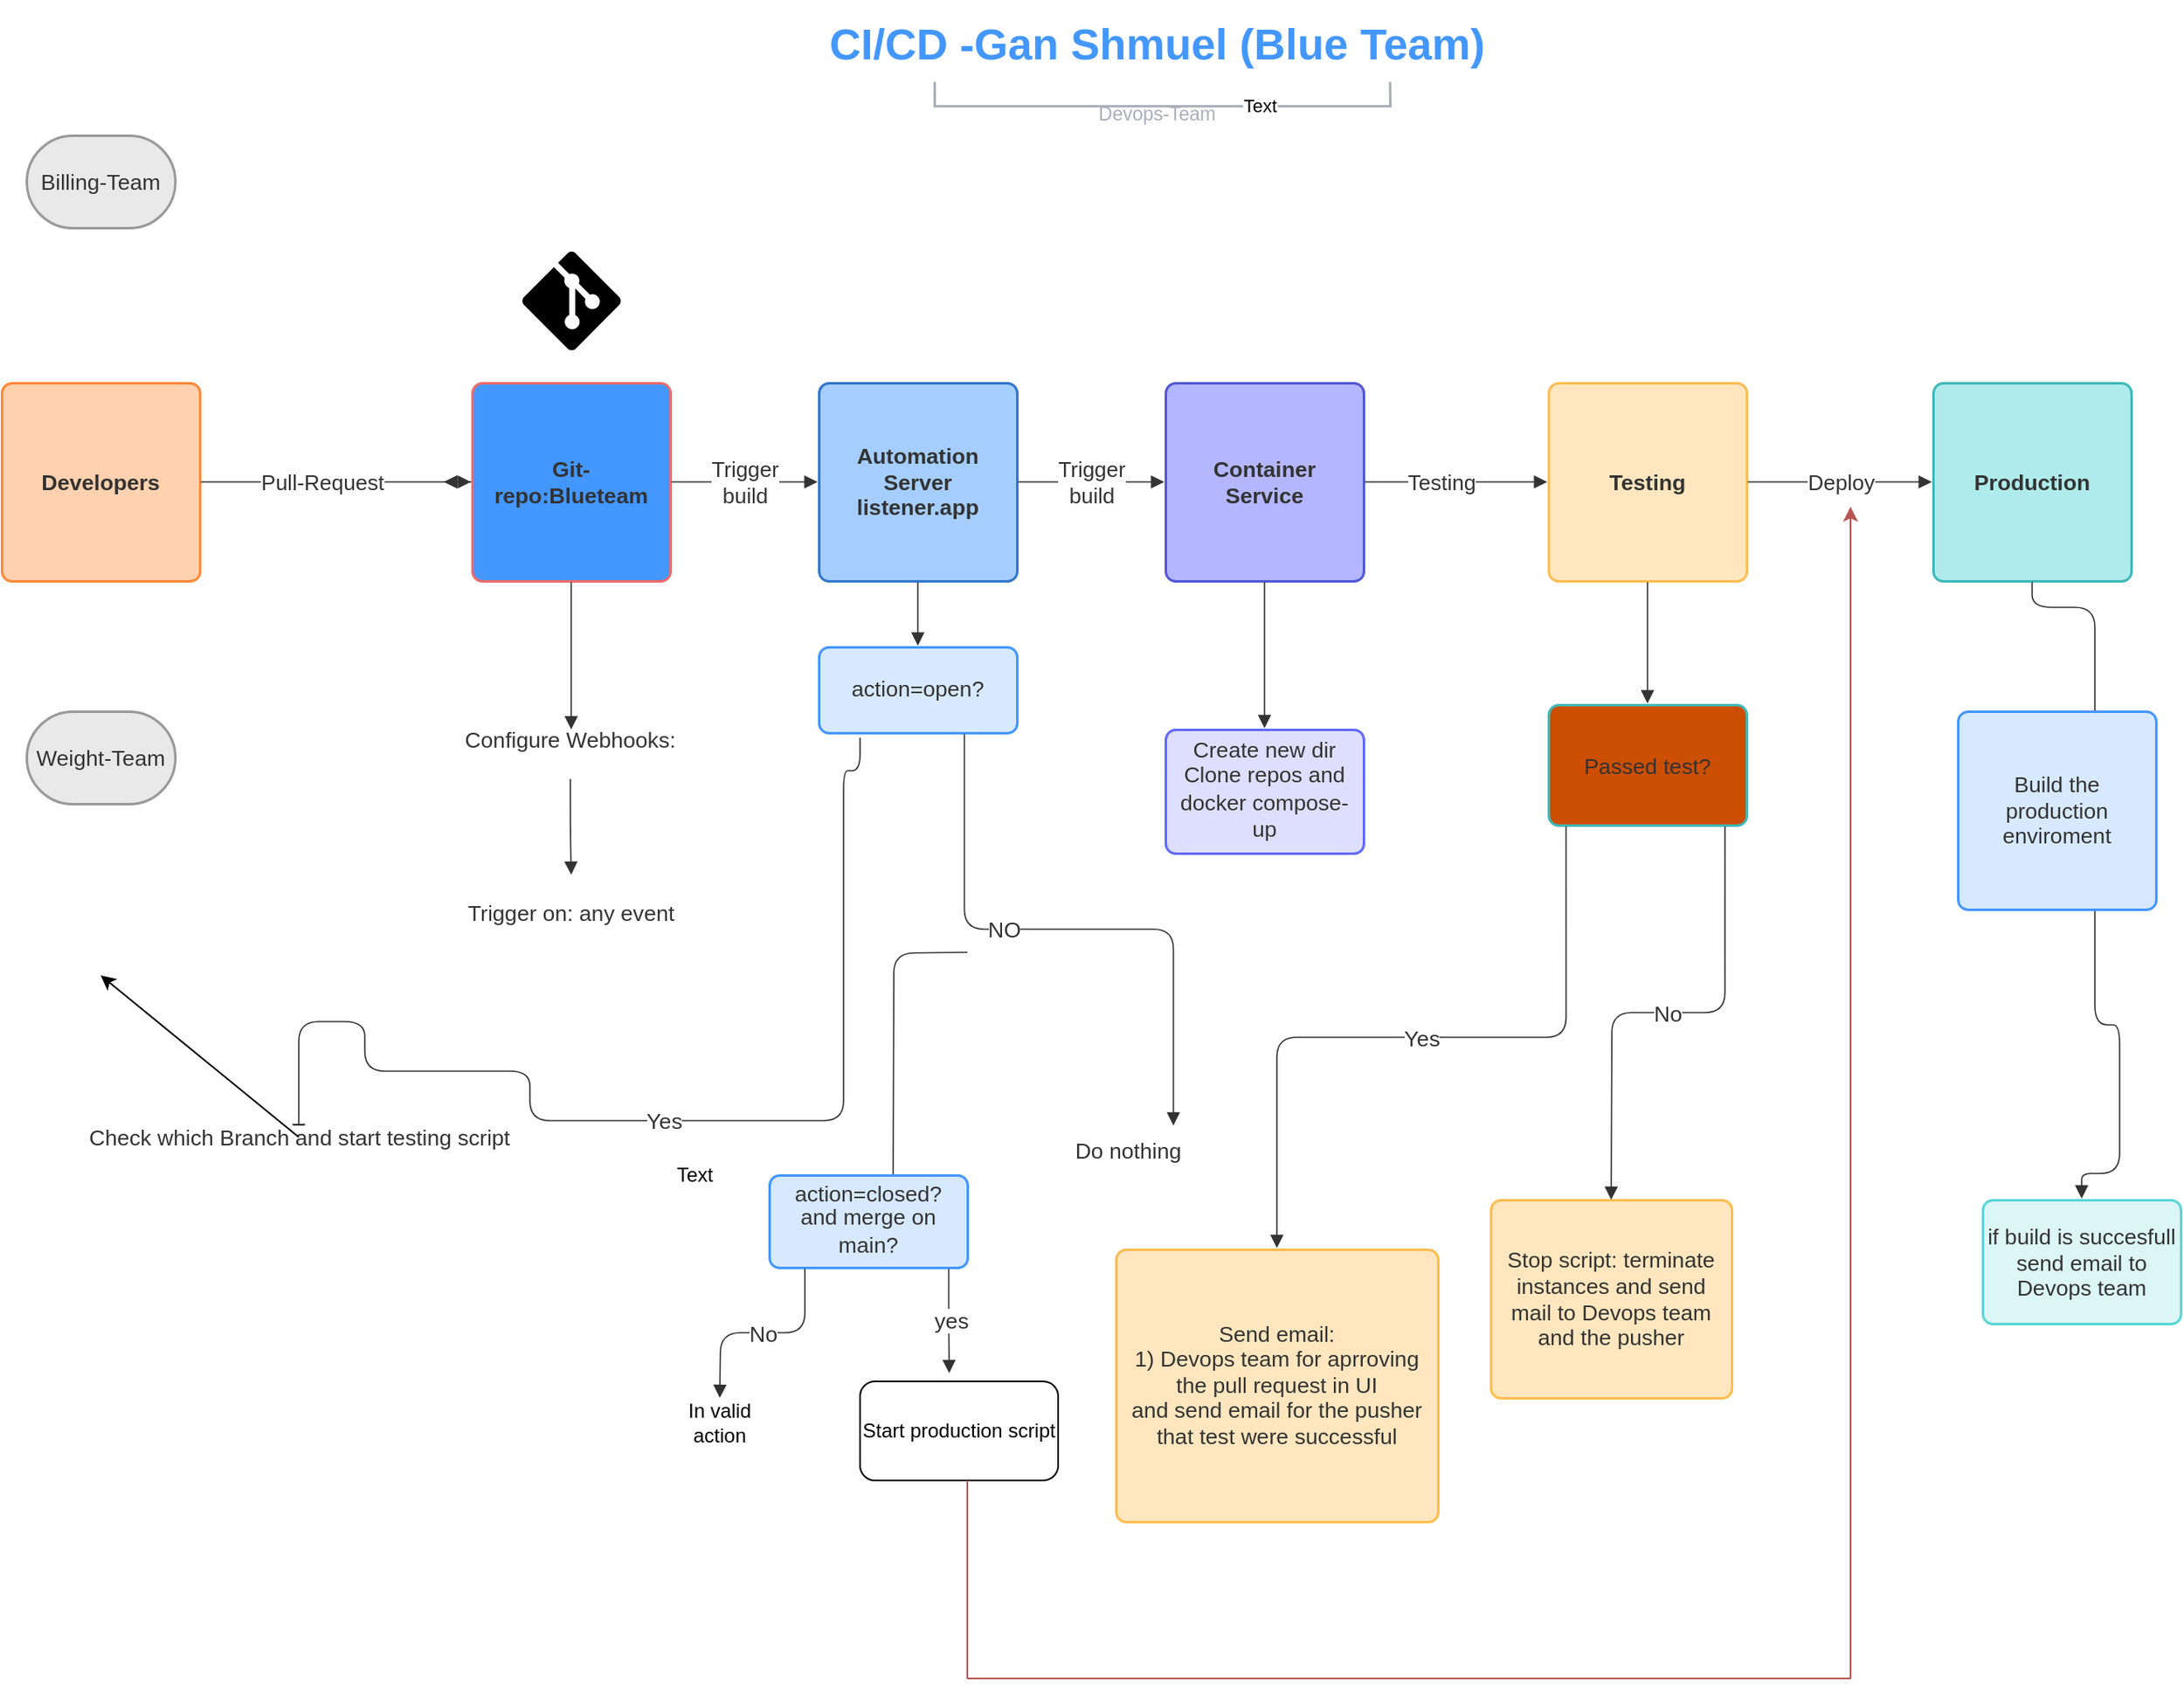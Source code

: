 <mxfile version="20.8.16" type="device"><diagram id="C5RBs43oDa-KdzZeNtuy" name="Page-1"><mxGraphModel dx="2049" dy="1243" grid="1" gridSize="10" guides="1" tooltips="1" connect="1" arrows="1" fold="1" page="1" pageScale="1" pageWidth="827" pageHeight="1169" math="0" shadow="0"><root><mxCell id="WIyWlLk6GJQsqaUBKTNV-0"/><mxCell id="WIyWlLk6GJQsqaUBKTNV-1" parent="WIyWlLk6GJQsqaUBKTNV-0"/><mxCell id="EdnhrXXE6E6bjQLbEUVP-20" value="Developers" style="html=1;overflow=block;blockSpacing=1;whiteSpace=wrap;fontSize=13.3;fontColor=#333333;fontStyle=1;spacing=3.8;strokeColor=#ff8839;strokeOpacity=100;fillOpacity=100;rounded=1;absoluteArcSize=1;arcSize=12;fillColor=#ffd1ae;strokeWidth=1.5;lucidId=1Or1wSXF6LF5;" vertex="1" parent="WIyWlLk6GJQsqaUBKTNV-1"><mxGeometry x="120" y="281" width="120" height="120" as="geometry"/></mxCell><mxCell id="EdnhrXXE6E6bjQLbEUVP-21" value="" style="html=1;jettySize=18;whiteSpace=wrap;fontSize=13;strokeColor=#333333;strokeOpacity=100;strokeWidth=0.8;rounded=1;arcSize=24;edgeStyle=orthogonalEdgeStyle;startArrow=none;endArrow=block;endFill=1;exitX=1.006;exitY=0.5;exitPerimeter=0;entryX=-0.006;entryY=0.5;entryPerimeter=0;lucidId=1Or1CxaxygNt;" edge="1" parent="WIyWlLk6GJQsqaUBKTNV-1" source="EdnhrXXE6E6bjQLbEUVP-20" target="EdnhrXXE6E6bjQLbEUVP-23"><mxGeometry width="100" height="100" relative="1" as="geometry"><Array as="points"/></mxGeometry></mxCell><mxCell id="EdnhrXXE6E6bjQLbEUVP-22" value="Pull-Request" style="text;html=1;resizable=0;labelBackgroundColor=default;align=center;verticalAlign=middle;fontColor=#333333;fontSize=13;" vertex="1" parent="EdnhrXXE6E6bjQLbEUVP-21"><mxGeometry x="-0.104" relative="1" as="geometry"/></mxCell><mxCell id="EdnhrXXE6E6bjQLbEUVP-23" value="Git-repo:Blueteam" style="html=1;overflow=block;blockSpacing=1;whiteSpace=wrap;fontSize=13.3;fontColor=#333333;fontStyle=1;align=center;spacing=3.8;strokeColor=#eb6b6b;strokeOpacity=100;fillOpacity=100;rounded=1;absoluteArcSize=1;arcSize=12;fillColor=#4397ff;strokeWidth=1.5;lucidId=1Or1vpvwBhke;" vertex="1" parent="WIyWlLk6GJQsqaUBKTNV-1"><mxGeometry x="405" y="281" width="120" height="120" as="geometry"/></mxCell><mxCell id="EdnhrXXE6E6bjQLbEUVP-24" value="" style="html=1;jettySize=18;whiteSpace=wrap;fontSize=13;strokeColor=#333333;strokeOpacity=100;strokeWidth=0.8;rounded=1;arcSize=24;edgeStyle=orthogonalEdgeStyle;startArrow=none;endArrow=block;endFill=1;exitX=1.006;exitY=0.5;exitPerimeter=0;entryX=-0.006;entryY=0.5;entryPerimeter=0;lucidId=1Or1kaDU6Vhw;" edge="1" parent="WIyWlLk6GJQsqaUBKTNV-1" source="EdnhrXXE6E6bjQLbEUVP-23" target="EdnhrXXE6E6bjQLbEUVP-26"><mxGeometry width="100" height="100" relative="1" as="geometry"><Array as="points"/></mxGeometry></mxCell><mxCell id="EdnhrXXE6E6bjQLbEUVP-25" value="Trigger &#10;build" style="text;html=1;resizable=0;labelBackgroundColor=default;align=center;verticalAlign=middle;fontColor=#333333;fontSize=13;" vertex="1" parent="EdnhrXXE6E6bjQLbEUVP-24"><mxGeometry relative="1" as="geometry"><mxPoint as="offset"/></mxGeometry></mxCell><mxCell id="EdnhrXXE6E6bjQLbEUVP-26" value="Automation &#10;Server listener.app" style="html=1;overflow=block;blockSpacing=1;whiteSpace=wrap;fontSize=13.3;fontColor=#333333;fontStyle=1;align=center;spacing=3.8;strokeColor=#3278ca;strokeOpacity=100;fillOpacity=100;rounded=1;absoluteArcSize=1;arcSize=12;fillColor=#a5ceff;strokeWidth=1.5;lucidId=1Or1ZV6D_4ka;" vertex="1" parent="WIyWlLk6GJQsqaUBKTNV-1"><mxGeometry x="615" y="281" width="120" height="120" as="geometry"/></mxCell><mxCell id="EdnhrXXE6E6bjQLbEUVP-27" value="" style="html=1;jettySize=18;whiteSpace=wrap;fontSize=13;strokeColor=#333333;strokeOpacity=100;strokeWidth=0.8;rounded=1;arcSize=24;edgeStyle=orthogonalEdgeStyle;startArrow=none;endArrow=block;endFill=1;exitX=1.006;exitY=0.5;exitPerimeter=0;entryX=-0.006;entryY=0.5;entryPerimeter=0;lucidId=1Or1dKhKt.m4;" edge="1" parent="WIyWlLk6GJQsqaUBKTNV-1" source="EdnhrXXE6E6bjQLbEUVP-26" target="EdnhrXXE6E6bjQLbEUVP-29"><mxGeometry width="100" height="100" relative="1" as="geometry"><Array as="points"/></mxGeometry></mxCell><mxCell id="EdnhrXXE6E6bjQLbEUVP-28" value="Trigger &#10;build" style="text;html=1;resizable=0;labelBackgroundColor=default;align=center;verticalAlign=middle;fontColor=#333333;fontSize=13;" vertex="1" parent="EdnhrXXE6E6bjQLbEUVP-27"><mxGeometry relative="1" as="geometry"/></mxCell><mxCell id="EdnhrXXE6E6bjQLbEUVP-29" value="Container &#10;Service" style="html=1;overflow=block;blockSpacing=1;whiteSpace=wrap;fontSize=13.3;fontColor=#333333;fontStyle=1;align=center;spacing=3.8;strokeColor=#5358d3;strokeOpacity=100;fillOpacity=100;rounded=1;absoluteArcSize=1;arcSize=12;fillColor=#b4b7ff;strokeWidth=1.5;lucidId=1Or1VpoUM8Wy;" vertex="1" parent="WIyWlLk6GJQsqaUBKTNV-1"><mxGeometry x="825" y="281" width="120" height="120" as="geometry"/></mxCell><mxCell id="EdnhrXXE6E6bjQLbEUVP-30" value="" style="html=1;jettySize=18;whiteSpace=wrap;fontSize=13;strokeColor=#333333;strokeOpacity=100;strokeWidth=0.8;rounded=1;arcSize=24;edgeStyle=orthogonalEdgeStyle;startArrow=none;endArrow=block;endFill=1;exitX=1.006;exitY=0.5;exitPerimeter=0;entryX=-0.006;entryY=0.5;entryPerimeter=0;lucidId=1Or1HzdFD.x4;" edge="1" parent="WIyWlLk6GJQsqaUBKTNV-1" source="EdnhrXXE6E6bjQLbEUVP-29" target="EdnhrXXE6E6bjQLbEUVP-32"><mxGeometry width="100" height="100" relative="1" as="geometry"><Array as="points"/></mxGeometry></mxCell><mxCell id="EdnhrXXE6E6bjQLbEUVP-31" value="Testing" style="text;html=1;resizable=0;labelBackgroundColor=default;align=center;verticalAlign=middle;fontColor=#333333;fontSize=13;" vertex="1" parent="EdnhrXXE6E6bjQLbEUVP-30"><mxGeometry x="-0.156" relative="1" as="geometry"/></mxCell><mxCell id="EdnhrXXE6E6bjQLbEUVP-32" value="Testing" style="html=1;overflow=block;blockSpacing=1;whiteSpace=wrap;fontSize=13.3;fontColor=#333333;fontStyle=1;align=center;spacing=3.8;strokeColor=#ffbd50;strokeOpacity=100;fillOpacity=100;rounded=1;absoluteArcSize=1;arcSize=12;fillColor=#ffe6be;strokeWidth=1.5;lucidId=1Or1ptG93NJy;" vertex="1" parent="WIyWlLk6GJQsqaUBKTNV-1"><mxGeometry x="1057" y="281" width="120" height="120" as="geometry"/></mxCell><mxCell id="EdnhrXXE6E6bjQLbEUVP-33" value="" style="html=1;jettySize=18;whiteSpace=wrap;fontSize=13;strokeColor=#333333;strokeOpacity=100;strokeWidth=0.8;rounded=1;arcSize=24;edgeStyle=orthogonalEdgeStyle;startArrow=none;endArrow=block;endFill=1;exitX=1.006;exitY=0.5;exitPerimeter=0;entryX=-0.006;entryY=0.5;entryPerimeter=0;lucidId=1Or1v5nUK7nK;" edge="1" parent="WIyWlLk6GJQsqaUBKTNV-1" source="EdnhrXXE6E6bjQLbEUVP-32" target="EdnhrXXE6E6bjQLbEUVP-35"><mxGeometry width="100" height="100" relative="1" as="geometry"><Array as="points"/></mxGeometry></mxCell><mxCell id="EdnhrXXE6E6bjQLbEUVP-34" value="Deploy" style="text;html=1;resizable=0;labelBackgroundColor=default;align=center;verticalAlign=middle;fontColor=#333333;fontSize=13;" vertex="1" parent="EdnhrXXE6E6bjQLbEUVP-33"><mxGeometry relative="1" as="geometry"><mxPoint as="offset"/></mxGeometry></mxCell><mxCell id="EdnhrXXE6E6bjQLbEUVP-35" value="Production" style="html=1;overflow=block;blockSpacing=1;whiteSpace=wrap;fontSize=13.3;fontColor=#333333;fontStyle=1;align=center;spacing=3.8;strokeColor=#3fb8b9;strokeOpacity=100;fillOpacity=100;rounded=1;absoluteArcSize=1;arcSize=12;fillColor=#afebeb;strokeWidth=1.5;lucidId=1Or1Yg5Sw0rw;" vertex="1" parent="WIyWlLk6GJQsqaUBKTNV-1"><mxGeometry x="1290" y="281" width="120" height="120" as="geometry"/></mxCell><mxCell id="EdnhrXXE6E6bjQLbEUVP-36" value="" style="html=1;jettySize=18;whiteSpace=wrap;fontSize=13;strokeColor=#333333;strokeOpacity=100;strokeWidth=0.8;rounded=1;arcSize=24;edgeStyle=orthogonalEdgeStyle;startArrow=none;endArrow=block;endFill=1;exitX=0.5;exitY=1.006;exitPerimeter=0;entryX=0.5;entryY=-0.014;entryPerimeter=0;lucidId=1Or1fSa_GF8v;" edge="1" parent="WIyWlLk6GJQsqaUBKTNV-1" source="EdnhrXXE6E6bjQLbEUVP-26" target="EdnhrXXE6E6bjQLbEUVP-37"><mxGeometry width="100" height="100" relative="1" as="geometry"><Array as="points"/></mxGeometry></mxCell><mxCell id="EdnhrXXE6E6bjQLbEUVP-37" value="&lt;div style=&quot;display: flex; justify-content: center; text-align: center; align-items: baseline; font-size: 0; line-height: 1.25;margin-top: -2px;&quot;&gt;&lt;span&gt;&lt;span style=&quot;font-size:13.3px;color:#333333;&quot;&gt;action=open?&#10;&lt;/span&gt;&lt;/span&gt;&lt;/div&gt;&lt;div style=&quot;display: flex; justify-content: center; text-align: center; align-items: baseline; font-size: 0; line-height: 1.25;margin-top: -2px;&quot;&gt;&lt;span&gt;&lt;/span&gt;&lt;/div&gt;" style="html=1;overflow=block;blockSpacing=1;whiteSpace=wrap;fontSize=13;spacing=3.8;strokeColor=#4397ff;strokeOpacity=100;fillOpacity=100;rounded=1;absoluteArcSize=1;arcSize=12;fillColor=#d7e9ff;strokeWidth=1.5;lucidId=1Or1mUpSQko.;" vertex="1" parent="WIyWlLk6GJQsqaUBKTNV-1"><mxGeometry x="615" y="441" width="120" height="52" as="geometry"/></mxCell><mxCell id="EdnhrXXE6E6bjQLbEUVP-38" value="" style="html=1;jettySize=18;whiteSpace=wrap;fontSize=13;strokeColor=#333333;strokeOpacity=100;strokeWidth=0.8;rounded=1;arcSize=24;edgeStyle=orthogonalEdgeStyle;startArrow=none;endArrow=block;endFill=1;exitX=0.5;exitY=1.006;exitPerimeter=0;entryX=0.5;entryY=-0.01;entryPerimeter=0;lucidId=1Or1xAjCwKmP;" edge="1" parent="WIyWlLk6GJQsqaUBKTNV-1" source="EdnhrXXE6E6bjQLbEUVP-29" target="EdnhrXXE6E6bjQLbEUVP-39"><mxGeometry width="100" height="100" relative="1" as="geometry"><Array as="points"/></mxGeometry></mxCell><mxCell id="EdnhrXXE6E6bjQLbEUVP-39" value="&lt;div style=&quot;display: flex; justify-content: center; text-align: center; align-items: baseline; font-size: 0; line-height: 1.25;margin-top: -2px;&quot;&gt;&lt;span&gt;&lt;span style=&quot;font-size:13.3px;color:#333333;&quot;&gt;Create new dir&#10;&lt;/span&gt;&lt;/span&gt;&lt;/div&gt;&lt;div style=&quot;display: flex; justify-content: center; text-align: center; align-items: baseline; font-size: 0; line-height: 1.25;margin-top: -2px;&quot;&gt;&lt;span&gt;&lt;span style=&quot;font-size:13.3px;color:#333333;&quot;&gt;Clone repos and docker compose-up&lt;/span&gt;&lt;/span&gt;&lt;/div&gt;" style="html=1;overflow=block;blockSpacing=1;whiteSpace=wrap;fontSize=13;spacing=3.8;strokeColor=#636aff;strokeOpacity=100;fillOpacity=100;rounded=1;absoluteArcSize=1;arcSize=12;fillColor=#dedfff;strokeWidth=1.5;lucidId=1Or1S6xr49BJ;" vertex="1" parent="WIyWlLk6GJQsqaUBKTNV-1"><mxGeometry x="825" y="491" width="120" height="75" as="geometry"/></mxCell><mxCell id="EdnhrXXE6E6bjQLbEUVP-40" value="" style="html=1;jettySize=18;whiteSpace=wrap;fontSize=13;strokeColor=#333333;strokeOpacity=100;strokeWidth=0.8;rounded=1;arcSize=24;edgeStyle=orthogonalEdgeStyle;startArrow=none;endArrow=block;endFill=1;exitX=0.5;exitY=1.006;exitPerimeter=0;entryX=0.5;entryY=-0.01;entryPerimeter=0;lucidId=1Or1jF0nR-8H;" edge="1" parent="WIyWlLk6GJQsqaUBKTNV-1" source="EdnhrXXE6E6bjQLbEUVP-35" target="EdnhrXXE6E6bjQLbEUVP-41"><mxGeometry width="100" height="100" relative="1" as="geometry"><Array as="points"><mxPoint x="1350" y="417"/><mxPoint x="1388" y="417"/><mxPoint x="1388" y="670"/><mxPoint x="1403" y="670"/><mxPoint x="1403" y="760"/><mxPoint x="1380" y="760"/></Array></mxGeometry></mxCell><mxCell id="EdnhrXXE6E6bjQLbEUVP-41" value="if build is succesfull send email to Devops team" style="html=1;overflow=block;blockSpacing=1;whiteSpace=wrap;fontSize=13.3;fontColor=#333333;align=center;spacing=3.8;strokeColor=#58d6d7;strokeOpacity=100;fillOpacity=100;rounded=1;absoluteArcSize=1;arcSize=12;fillColor=#dcf5f5;strokeWidth=1.5;lucidId=1Or1ZF5Wfl8s;" vertex="1" parent="WIyWlLk6GJQsqaUBKTNV-1"><mxGeometry x="1320" y="776" width="120" height="75" as="geometry"/></mxCell><mxCell id="EdnhrXXE6E6bjQLbEUVP-42" value="" style="html=1;overflow=block;blockSpacing=1;whiteSpace=wrap;verticalLabelPosition=bottom;verticalAlign=top;shape=mxgraph.azure.git_repository;fontSize=13;spacing=0;strokeOpacity=100;fillOpacity=100;fillColor=#000000;strokeWidth=1.5;strokeColor=none;lucidId=1Or1PlGMmWsU;" vertex="1" parent="WIyWlLk6GJQsqaUBKTNV-1"><mxGeometry x="435" y="201" width="60" height="60" as="geometry"/></mxCell><mxCell id="EdnhrXXE6E6bjQLbEUVP-43" value="" style="html=1;overflow=block;blockSpacing=1;whiteSpace=wrap;shape=image;fontSize=13;spacing=3.8;strokeColor=none;strokeOpacity=100;strokeWidth=0;image=https://images.lucidchart.com/images/497f3b64-93dc-4ef2-99ca-f392e892e835/content;imageAspect=0;lucidId=1Or1vAPKkrfJ;" vertex="1" parent="WIyWlLk6GJQsqaUBKTNV-1"><mxGeometry x="847.5" y="191" width="90" height="90" as="geometry"/></mxCell><mxCell id="EdnhrXXE6E6bjQLbEUVP-44" value="" style="html=1;overflow=block;blockSpacing=1;whiteSpace=wrap;shape=image;fontSize=13;spacing=3.8;strokeColor=none;strokeOpacity=100;strokeWidth=0;image=https://images.lucidchart.com/images/4dbeb497-56a4-46ba-8b01-59acd9a21628/content;imageAspect=0;lucidId=1Or15W.7vd2h;" vertex="1" parent="WIyWlLk6GJQsqaUBKTNV-1"><mxGeometry x="1091" y="205.5" width="52" height="61" as="geometry"/></mxCell><mxCell id="EdnhrXXE6E6bjQLbEUVP-45" value="" style="group;dropTarget=0;pointerEvents=0;" vertex="1" parent="WIyWlLk6GJQsqaUBKTNV-1"><mxGeometry x="500" y="50" width="640" height="66" as="geometry"/></mxCell><mxCell id="EdnhrXXE6E6bjQLbEUVP-46" value="CI/CD -Gan Shmuel (Blue Team)" style="points=[[0.289,0.967,0],[0.72,0.967,0]];html=1;overflow=block;blockSpacing=1;whiteSpace=wrap;fontSize=26.3;fontColor=#4397ff;fontStyle=1;align=center;spacingLeft=7;spacingRight=7;spacingTop=2;spacing=3;strokeOpacity=0;fillOpacity=0;rounded=1;absoluteArcSize=1;arcSize=12;fillColor=#ffffff;strokeWidth=1.5;lucidId=Hr78z4CDeMWg;" vertex="1" parent="EdnhrXXE6E6bjQLbEUVP-45"><mxGeometry width="640" height="50.044" as="geometry"/></mxCell><UserObject label="Devops-Team" placeholders="1" id="EdnhrXXE6E6bjQLbEUVP-47"><mxCell style="html=1;overflow=block;blockSpacing=1;whiteSpace=wrap;fontSize=11.5;fontColor=#a9afb8;align=center;spacingLeft=7;spacingRight=7;spacingTop=2;spacing=3;strokeOpacity=0;fillOpacity=0;rounded=1;absoluteArcSize=1;arcSize=12;fillColor=#ffffff;strokeWidth=1.5;lucidId=Hr78BqJgJpXH;" vertex="1" parent="EdnhrXXE6E6bjQLbEUVP-45"><mxGeometry y="55.846" width="640" height="10.154" as="geometry"/></mxCell></UserObject><mxCell id="EdnhrXXE6E6bjQLbEUVP-48" value="" style="html=1;jettySize=18;whiteSpace=wrap;fontSize=13;fontFamily=Helvetica;strokeColor=#a9afb8;strokeOpacity=100;strokeWidth=1.5;rounded=0;startArrow=none;endArrow=none;exitX=0.289;exitY=0.967;exitPerimeter=0;entryX=0.72;entryY=0.967;entryPerimeter=0;lucidId=Hr78~mC6Rcl5;" edge="1" parent="EdnhrXXE6E6bjQLbEUVP-45" source="EdnhrXXE6E6bjQLbEUVP-46" target="EdnhrXXE6E6bjQLbEUVP-46"><mxGeometry width="100" height="100" relative="1" as="geometry"><Array as="points"><mxPoint x="185" y="63.099" generated="1"/><mxPoint x="461" y="63.099" generated="1"/></Array></mxGeometry></mxCell><mxCell id="EdnhrXXE6E6bjQLbEUVP-88" value="Text" style="edgeLabel;html=1;align=center;verticalAlign=middle;resizable=0;points=[];" vertex="1" connectable="0" parent="EdnhrXXE6E6bjQLbEUVP-48"><mxGeometry x="0.385" relative="1" as="geometry"><mxPoint as="offset"/></mxGeometry></mxCell><mxCell id="EdnhrXXE6E6bjQLbEUVP-49" value="" style="html=1;overflow=block;blockSpacing=1;whiteSpace=wrap;shape=image;fontSize=13;spacing=0;strokeColor=none;strokeOpacity=100;strokeWidth=0;image=https://images.lucid.app/images/f42d08c9-c1d0-442b-8088-03787e16d446/content;imageAspect=0;lucidId=TfN4gsgTVULl;" vertex="1" parent="WIyWlLk6GJQsqaUBKTNV-1"><mxGeometry x="150" y="200" width="60" height="60" as="geometry"/></mxCell><mxCell id="EdnhrXXE6E6bjQLbEUVP-50" value="" style="html=1;overflow=block;blockSpacing=1;whiteSpace=wrap;shape=image;fontSize=13;spacing=0;strokeColor=none;strokeOpacity=100;strokeWidth=0;image=https://images.lucid.app/images/8983e285-f3e2-4c81-9cf2-ccee32c9b6db/content;imageAspect=0;lucidId=hgN4hYT2X.7W;" vertex="1" parent="WIyWlLk6GJQsqaUBKTNV-1"><mxGeometry x="1315.5" y="197.5" width="69" height="69" as="geometry"/></mxCell><mxCell id="EdnhrXXE6E6bjQLbEUVP-51" value="Billing-Team" style="html=1;overflow=block;blockSpacing=1;whiteSpace=wrap;rounded=1;arcSize=50;fontSize=13.3;fontColor=#333333;align=center;spacing=3.8;strokeColor=#999999;strokeOpacity=100;fillOpacity=100;fillColor=#e9e9ea;strokeWidth=1.5;lucidId=7YNHYklJjYeE;" vertex="1" parent="WIyWlLk6GJQsqaUBKTNV-1"><mxGeometry x="135" y="131" width="90" height="56" as="geometry"/></mxCell><mxCell id="EdnhrXXE6E6bjQLbEUVP-52" value="Weight-Team" style="html=1;overflow=block;blockSpacing=1;whiteSpace=wrap;rounded=1;arcSize=50;fontSize=13.3;fontColor=#333333;align=center;spacing=3.8;strokeColor=#999999;strokeOpacity=100;fillOpacity=100;fillColor=#e9e9ea;strokeWidth=1.5;lucidId=lZNHz4fmDmRu;" vertex="1" parent="WIyWlLk6GJQsqaUBKTNV-1"><mxGeometry x="135" y="480" width="90" height="56" as="geometry"/></mxCell><mxCell id="EdnhrXXE6E6bjQLbEUVP-53" value="" style="html=1;jettySize=18;whiteSpace=wrap;fontSize=13;strokeColor=#333333;strokeOpacity=100;strokeWidth=0.8;rounded=1;arcSize=24;edgeStyle=orthogonalEdgeStyle;startArrow=none;endArrow=block;endFill=1;exitX=-0.006;exitY=0.5;exitPerimeter=0;lucidId=8ZNHuLYUfpX7;" edge="1" parent="WIyWlLk6GJQsqaUBKTNV-1" source="EdnhrXXE6E6bjQLbEUVP-23"><mxGeometry width="100" height="100" relative="1" as="geometry"><Array as="points"/><mxPoint x="388" y="341" as="targetPoint"/></mxGeometry></mxCell><mxCell id="EdnhrXXE6E6bjQLbEUVP-54" value="" style="html=1;jettySize=18;whiteSpace=wrap;fontSize=13;strokeColor=#333333;strokeOpacity=100;strokeWidth=0.8;rounded=1;arcSize=24;edgeStyle=orthogonalEdgeStyle;startArrow=none;endArrow=block;endFill=1;exitX=-0.006;exitY=0.5;exitPerimeter=0;lucidId=.ZNHyPPhRZ5Y;" edge="1" parent="WIyWlLk6GJQsqaUBKTNV-1" source="EdnhrXXE6E6bjQLbEUVP-23"><mxGeometry width="100" height="100" relative="1" as="geometry"><Array as="points"/><mxPoint x="388" y="341" as="targetPoint"/></mxGeometry></mxCell><mxCell id="EdnhrXXE6E6bjQLbEUVP-55" value="" style="html=1;jettySize=18;whiteSpace=wrap;fontSize=13;strokeColor=#333333;strokeOpacity=100;strokeWidth=0.8;rounded=1;arcSize=24;edgeStyle=orthogonalEdgeStyle;startArrow=none;endArrow=block;endFill=1;exitX=0.5;exitY=1.006;exitPerimeter=0;lucidId=X0NHlXVO.5HJ;" edge="1" parent="WIyWlLk6GJQsqaUBKTNV-1" source="EdnhrXXE6E6bjQLbEUVP-23"><mxGeometry width="100" height="100" relative="1" as="geometry"><Array as="points"/><mxPoint x="465" y="491" as="targetPoint"/></mxGeometry></mxCell><mxCell id="EdnhrXXE6E6bjQLbEUVP-56" value="&lt;div style=&quot;display: flex; justify-content: center; text-align: center; align-items: baseline; font-size: 0; line-height: 1.25;margin-top: -2px;&quot;&gt;&lt;span&gt;&lt;span style=&quot;font-size:13.3px;color:#333333;&quot;&gt;Configure Webhooks: &#10;&lt;/span&gt;&lt;/span&gt;&lt;/div&gt;&lt;div style=&quot;display: flex; justify-content: center; text-align: center; align-items: baseline; font-size: 0; line-height: 1.25;margin-top: -2px;&quot;&gt;&lt;span&gt;&lt;span style=&quot;font-size:13.3px;color:#333333;&quot;&gt;&#10;&lt;/span&gt;&lt;/span&gt;&lt;/div&gt;&lt;div style=&quot;display: flex; justify-content: center; text-align: center; align-items: baseline; font-size: 0; line-height: 1.25;margin-top: -2px;&quot;&gt;&lt;span&gt;&lt;/span&gt;&lt;/div&gt;" style="html=1;overflow=block;blockSpacing=1;whiteSpace=wrap;fontSize=13;spacing=3.8;strokeOpacity=0;fillOpacity=0;rounded=1;absoluteArcSize=1;arcSize=12;fillColor=#ffffff;strokeWidth=1.5;lucidId=k1NHXykoPX~X;" vertex="1" parent="WIyWlLk6GJQsqaUBKTNV-1"><mxGeometry x="367" y="488" width="195" height="33" as="geometry"/></mxCell><mxCell id="EdnhrXXE6E6bjQLbEUVP-57" value="" style="html=1;jettySize=18;whiteSpace=wrap;fontSize=13;strokeColor=#333333;strokeOpacity=100;strokeWidth=0.8;rounded=1;arcSize=24;edgeStyle=orthogonalEdgeStyle;startArrow=none;endArrow=block;endFill=1;exitX=0.5;exitY=1;exitPerimeter=0;entryX=0.5;entryY=0;entryPerimeter=0;lucidId=w3NH4N.1jjuV;" edge="1" parent="WIyWlLk6GJQsqaUBKTNV-1" source="EdnhrXXE6E6bjQLbEUVP-56" target="EdnhrXXE6E6bjQLbEUVP-58"><mxGeometry width="100" height="100" relative="1" as="geometry"><Array as="points"/></mxGeometry></mxCell><mxCell id="EdnhrXXE6E6bjQLbEUVP-58" value="Trigger on: any event" style="html=1;overflow=block;blockSpacing=1;whiteSpace=wrap;fontSize=13.3;fontColor=#333333;align=center;spacing=3.8;strokeOpacity=0;fillOpacity=0;rounded=1;absoluteArcSize=1;arcSize=12;fillColor=#ffffff;strokeWidth=1.5;lucidId=K3NHJlbVu8Lp;" vertex="1" parent="WIyWlLk6GJQsqaUBKTNV-1"><mxGeometry x="375" y="579" width="180" height="45" as="geometry"/></mxCell><mxCell id="EdnhrXXE6E6bjQLbEUVP-59" value="" style="html=1;jettySize=18;whiteSpace=wrap;fontSize=13;strokeColor=#333333;strokeOpacity=100;strokeWidth=0.8;rounded=1;arcSize=24;edgeStyle=orthogonalEdgeStyle;startArrow=none;endArrow=block;endFill=1;lucidId=W5NHTicfjw2W;" edge="1" parent="WIyWlLk6GJQsqaUBKTNV-1"><mxGeometry width="100" height="100" relative="1" as="geometry"><Array as="points"><mxPoint x="630" y="516"/><mxPoint x="630" y="728"/><mxPoint x="440" y="728"/><mxPoint x="440" y="698"/><mxPoint x="340" y="698"/><mxPoint x="340" y="668"/><mxPoint x="300" y="668"/></Array><mxPoint x="300" y="738" as="targetPoint"/><mxPoint x="640" y="496" as="sourcePoint"/></mxGeometry></mxCell><mxCell id="EdnhrXXE6E6bjQLbEUVP-60" value="Yes" style="text;html=1;resizable=0;labelBackgroundColor=default;align=center;verticalAlign=middle;fontColor=#333333;fontSize=13.3;" vertex="1" parent="EdnhrXXE6E6bjQLbEUVP-59"><mxGeometry relative="1" as="geometry"/></mxCell><mxCell id="EdnhrXXE6E6bjQLbEUVP-61" value="Check which Branch and start testing script" style="text;html=1;resizable=0;labelBackgroundColor=default;align=center;verticalAlign=middle;fontColor=#333333;fontSize=13.3;" vertex="1" parent="EdnhrXXE6E6bjQLbEUVP-59"><mxGeometry x="1" relative="1" as="geometry"><mxPoint as="offset"/></mxGeometry></mxCell><mxCell id="EdnhrXXE6E6bjQLbEUVP-80" style="edgeStyle=orthogonalEdgeStyle;rounded=0;orthogonalLoop=1;jettySize=auto;html=1;exitX=0;exitY=0;exitDx=0;exitDy=0;" edge="1" parent="EdnhrXXE6E6bjQLbEUVP-59" source="EdnhrXXE6E6bjQLbEUVP-61"><mxGeometry relative="1" as="geometry"><mxPoint x="180" y="640" as="targetPoint"/></mxGeometry></mxCell><mxCell id="EdnhrXXE6E6bjQLbEUVP-62" value="" style="html=1;jettySize=18;whiteSpace=wrap;fontSize=13;strokeColor=#333333;strokeOpacity=100;strokeWidth=0.8;rounded=1;arcSize=24;edgeStyle=orthogonalEdgeStyle;startArrow=none;endArrow=block;endFill=1;exitX=0.735;exitY=1.014;exitPerimeter=0;entryX=0.76;entryY=0;entryPerimeter=0;lucidId=15NHy6sI~569;" edge="1" parent="WIyWlLk6GJQsqaUBKTNV-1" source="EdnhrXXE6E6bjQLbEUVP-37" target="EdnhrXXE6E6bjQLbEUVP-64"><mxGeometry width="100" height="100" relative="1" as="geometry"><Array as="points"/></mxGeometry></mxCell><mxCell id="EdnhrXXE6E6bjQLbEUVP-63" value="NO" style="text;html=1;resizable=0;labelBackgroundColor=default;align=center;verticalAlign=middle;fontColor=#333333;fontSize=13.3;" vertex="1" parent="EdnhrXXE6E6bjQLbEUVP-62"><mxGeometry x="-0.221" relative="1" as="geometry"><mxPoint as="offset"/></mxGeometry></mxCell><mxCell id="EdnhrXXE6E6bjQLbEUVP-64" value="Do nothing" style="html=1;overflow=block;blockSpacing=1;whiteSpace=wrap;fontSize=13.3;fontColor=#333333;align=center;spacing=3.8;strokeOpacity=0;fillOpacity=0;rounded=1;absoluteArcSize=1;arcSize=12;fillColor=#ffffff;strokeWidth=1.5;lucidId=V6NH~a973zJu;" vertex="1" parent="WIyWlLk6GJQsqaUBKTNV-1"><mxGeometry x="750" y="731" width="105" height="30" as="geometry"/></mxCell><mxCell id="EdnhrXXE6E6bjQLbEUVP-65" value="" style="html=1;jettySize=18;whiteSpace=wrap;fontSize=13;strokeColor=#333333;strokeOpacity=100;strokeWidth=0.8;rounded=1;arcSize=24;edgeStyle=orthogonalEdgeStyle;startArrow=none;endArrow=block;endFill=1;exitX=0.5;exitY=1.006;exitPerimeter=0;entryX=0.5;entryY=-0.01;entryPerimeter=0;lucidId=e_NHg_R7Wd4F;" edge="1" parent="WIyWlLk6GJQsqaUBKTNV-1" source="EdnhrXXE6E6bjQLbEUVP-32" target="EdnhrXXE6E6bjQLbEUVP-66"><mxGeometry width="100" height="100" relative="1" as="geometry"><Array as="points"/></mxGeometry></mxCell><mxCell id="EdnhrXXE6E6bjQLbEUVP-66" value="Passed test?" style="html=1;overflow=block;blockSpacing=1;whiteSpace=wrap;fontSize=13.3;fontColor=#333333;align=center;spacing=3.8;strokeColor=#3fb8b9;strokeOpacity=100;fillOpacity=100;rounded=1;absoluteArcSize=1;arcSize=12;fillColor=#cc4e00;strokeWidth=1.5;lucidId=g_NH~Ve1U~qf;" vertex="1" parent="WIyWlLk6GJQsqaUBKTNV-1"><mxGeometry x="1057" y="476" width="120" height="73" as="geometry"/></mxCell><mxCell id="EdnhrXXE6E6bjQLbEUVP-67" value="" style="html=1;jettySize=18;whiteSpace=wrap;fontSize=13;strokeColor=#333333;strokeOpacity=100;strokeWidth=0.8;rounded=1;arcSize=24;edgeStyle=orthogonalEdgeStyle;startArrow=none;endArrow=block;endFill=1;exitX=0.089;exitY=1.01;exitPerimeter=0;entryX=0.5;entryY=-0.005;entryPerimeter=0;lucidId=F_NH9PMuKkhp;" edge="1" parent="WIyWlLk6GJQsqaUBKTNV-1" source="EdnhrXXE6E6bjQLbEUVP-66" target="EdnhrXXE6E6bjQLbEUVP-69"><mxGeometry width="100" height="100" relative="1" as="geometry"><Array as="points"/></mxGeometry></mxCell><mxCell id="EdnhrXXE6E6bjQLbEUVP-68" value="Yes" style="text;html=1;resizable=0;labelBackgroundColor=default;align=center;verticalAlign=middle;fontColor=#333333;fontSize=13.3;" vertex="1" parent="EdnhrXXE6E6bjQLbEUVP-67"><mxGeometry relative="1" as="geometry"/></mxCell><mxCell id="EdnhrXXE6E6bjQLbEUVP-69" value="&lt;div style=&quot;display: flex; justify-content: center; text-align: center; align-items: baseline; font-size: 0; line-height: 1.25;margin-top: -2px;&quot;&gt;&lt;span&gt;&lt;span style=&quot;font-size:13.3px;color:#333333;&quot;&gt;Send email:&#10;&lt;/span&gt;&lt;/span&gt;&lt;/div&gt;&lt;div style=&quot;display: flex; justify-content: center; text-align: center; align-items: baseline; font-size: 0; line-height: 1.25;margin-top: -2px;&quot;&gt;&lt;span&gt;&lt;span style=&quot;font-size:13.3px;color:#333333;&quot;&gt;1) Devops team for aprroving the pull request in UI&#10;&lt;/span&gt;&lt;/span&gt;&lt;/div&gt;&lt;div style=&quot;display: flex; justify-content: center; text-align: center; align-items: baseline; font-size: 0; line-height: 1.25;margin-top: -2px;&quot;&gt;&lt;span&gt;&lt;span style=&quot;font-size:13.3px;color:#333333;&quot;&gt;and send email for the pusher that test were successful &#10;&lt;/span&gt;&lt;/span&gt;&lt;/div&gt;&lt;div style=&quot;display: flex; justify-content: center; text-align: center; align-items: baseline; font-size: 0; line-height: 1.25;margin-top: -2px;&quot;&gt;&lt;span&gt;&lt;/span&gt;&lt;/div&gt;" style="html=1;overflow=block;blockSpacing=1;whiteSpace=wrap;fontSize=13;spacing=3.8;strokeColor=#ffbd50;strokeOpacity=100;fillOpacity=100;rounded=1;absoluteArcSize=1;arcSize=12;fillColor=#ffe6be;strokeWidth=1.5;lucidId=T_NHWbBe2SfW;" vertex="1" parent="WIyWlLk6GJQsqaUBKTNV-1"><mxGeometry x="795" y="806" width="195" height="165" as="geometry"/></mxCell><mxCell id="EdnhrXXE6E6bjQLbEUVP-70" value="" style="html=1;jettySize=18;whiteSpace=wrap;fontSize=13;strokeColor=#333333;strokeOpacity=100;strokeWidth=0.8;rounded=1;arcSize=24;edgeStyle=orthogonalEdgeStyle;startArrow=none;endArrow=block;endFill=1;exitX=0.891;exitY=1.01;exitPerimeter=0;lucidId=_~NHR1wdtmC_;" edge="1" parent="WIyWlLk6GJQsqaUBKTNV-1" source="EdnhrXXE6E6bjQLbEUVP-66"><mxGeometry width="100" height="100" relative="1" as="geometry"><Array as="points"/><mxPoint x="1095" y="776" as="targetPoint"/></mxGeometry></mxCell><mxCell id="EdnhrXXE6E6bjQLbEUVP-71" value="No" style="text;html=1;resizable=0;labelBackgroundColor=default;align=center;verticalAlign=middle;fontColor=#333333;fontSize=13.3;" vertex="1" parent="EdnhrXXE6E6bjQLbEUVP-70"><mxGeometry relative="1" as="geometry"/></mxCell><mxCell id="EdnhrXXE6E6bjQLbEUVP-72" value="Stop script: terminate instances and send mail to Devops team and the pusher " style="html=1;overflow=block;blockSpacing=1;whiteSpace=wrap;fontSize=13.3;fontColor=#333333;align=center;spacing=3.8;strokeColor=#ffbd50;strokeOpacity=100;fillOpacity=100;rounded=1;absoluteArcSize=1;arcSize=12;fillColor=#ffe6be;strokeWidth=1.5;lucidId=YaOHie66-zii;" vertex="1" parent="WIyWlLk6GJQsqaUBKTNV-1"><mxGeometry x="1022" y="776" width="146" height="120" as="geometry"/></mxCell><mxCell id="EdnhrXXE6E6bjQLbEUVP-73" value="Build the production enviroment" style="html=1;overflow=block;blockSpacing=1;whiteSpace=wrap;fontSize=13.3;fontColor=#333333;align=center;spacing=3.8;strokeColor=#4397ff;strokeOpacity=100;fillOpacity=100;rounded=1;absoluteArcSize=1;arcSize=12;fillColor=#d7e9ff;strokeWidth=1.5;lucidId=scOHy8kUN3SP;" vertex="1" parent="WIyWlLk6GJQsqaUBKTNV-1"><mxGeometry x="1305" y="480" width="120" height="120" as="geometry"/></mxCell><mxCell id="EdnhrXXE6E6bjQLbEUVP-74" value="" style="html=1;jettySize=18;whiteSpace=wrap;fontSize=13;strokeColor=#333333;strokeOpacity=100;strokeWidth=0.8;rounded=1;arcSize=24;edgeStyle=orthogonalEdgeStyle;startArrow=none;endArrow=block;endFill=1;lucidId=cfOHP2j2.9K.;" edge="1" parent="WIyWlLk6GJQsqaUBKTNV-1"><mxGeometry width="100" height="100" relative="1" as="geometry"><Array as="points"/><mxPoint x="705" y="626" as="sourcePoint"/><mxPoint x="660" y="776" as="targetPoint"/></mxGeometry></mxCell><mxCell id="EdnhrXXE6E6bjQLbEUVP-75" value="&lt;div style=&quot;display: flex; justify-content: center; text-align: center; align-items: baseline; font-size: 0; line-height: 1.25;margin-top: -2px;&quot;&gt;&lt;span&gt;&lt;span style=&quot;font-size:13.3px;color:#333333;&quot;&gt;action=closed?&#10;&lt;/span&gt;&lt;/span&gt;&lt;/div&gt;&lt;div style=&quot;display: flex; justify-content: center; text-align: center; align-items: baseline; font-size: 0; line-height: 1.25;margin-top: -2px;&quot;&gt;&lt;span&gt;&lt;span style=&quot;font-size:13.3px;color:#333333;&quot;&gt; and merge on main?&lt;/span&gt;&lt;/span&gt;&lt;/div&gt;" style="html=1;overflow=block;blockSpacing=1;whiteSpace=wrap;fontSize=13;spacing=3.8;strokeColor=#4397ff;strokeOpacity=100;fillOpacity=100;rounded=1;absoluteArcSize=1;arcSize=12;fillColor=#d7e9ff;strokeWidth=1.5;lucidId=mfOHV.AVzBx.;" vertex="1" parent="WIyWlLk6GJQsqaUBKTNV-1"><mxGeometry x="585" y="761" width="120" height="56" as="geometry"/></mxCell><mxCell id="EdnhrXXE6E6bjQLbEUVP-76" value="" style="html=1;jettySize=18;whiteSpace=wrap;fontSize=13;strokeColor=#333333;strokeOpacity=100;strokeWidth=0.8;rounded=1;arcSize=24;edgeStyle=orthogonalEdgeStyle;startArrow=none;endArrow=block;endFill=1;exitX=0.906;exitY=1.014;exitPerimeter=0;lucidId=5fOHheQ6Y_zi;" edge="1" parent="WIyWlLk6GJQsqaUBKTNV-1" source="EdnhrXXE6E6bjQLbEUVP-75"><mxGeometry width="100" height="100" relative="1" as="geometry"><Array as="points"/><mxPoint x="694" y="881" as="targetPoint"/></mxGeometry></mxCell><mxCell id="EdnhrXXE6E6bjQLbEUVP-77" value="yes" style="text;html=1;resizable=0;labelBackgroundColor=default;align=center;verticalAlign=middle;fontColor=#333333;fontSize=13.3;" vertex="1" parent="EdnhrXXE6E6bjQLbEUVP-76"><mxGeometry relative="1" as="geometry"/></mxCell><mxCell id="EdnhrXXE6E6bjQLbEUVP-78" value="" style="html=1;jettySize=18;whiteSpace=wrap;fontSize=13;strokeColor=#333333;strokeOpacity=100;strokeWidth=0.8;rounded=1;arcSize=24;edgeStyle=orthogonalEdgeStyle;startArrow=none;endArrow=block;endFill=1;exitX=0.18;exitY=1.014;exitPerimeter=0;lucidId=WgOHx_O7Jw9m;" edge="1" parent="WIyWlLk6GJQsqaUBKTNV-1" source="EdnhrXXE6E6bjQLbEUVP-75"><mxGeometry width="100" height="100" relative="1" as="geometry"><Array as="points"/><mxPoint x="555" y="896" as="targetPoint"/></mxGeometry></mxCell><mxCell id="EdnhrXXE6E6bjQLbEUVP-79" value="No" style="text;html=1;resizable=0;labelBackgroundColor=default;align=center;verticalAlign=middle;fontColor=#333333;fontSize=13.3;" vertex="1" parent="EdnhrXXE6E6bjQLbEUVP-78"><mxGeometry relative="1" as="geometry"/></mxCell><mxCell id="EdnhrXXE6E6bjQLbEUVP-81" value="Text" style="text;html=1;strokeColor=none;fillColor=none;align=center;verticalAlign=middle;whiteSpace=wrap;rounded=0;" vertex="1" parent="WIyWlLk6GJQsqaUBKTNV-1"><mxGeometry x="510" y="746" width="60" height="30" as="geometry"/></mxCell><mxCell id="EdnhrXXE6E6bjQLbEUVP-82" value="In valid action" style="text;html=1;strokeColor=none;fillColor=none;align=center;verticalAlign=middle;whiteSpace=wrap;rounded=0;" vertex="1" parent="WIyWlLk6GJQsqaUBKTNV-1"><mxGeometry x="525" y="896" width="60" height="30" as="geometry"/></mxCell><mxCell id="EdnhrXXE6E6bjQLbEUVP-83" value="Start production script" style="rounded=1;whiteSpace=wrap;html=1;" vertex="1" parent="WIyWlLk6GJQsqaUBKTNV-1"><mxGeometry x="640" y="886" width="120" height="60" as="geometry"/></mxCell><mxCell id="EdnhrXXE6E6bjQLbEUVP-85" value="" style="endArrow=none;html=1;rounded=0;fillColor=#f8cecc;strokeColor=#b85450;" edge="1" parent="WIyWlLk6GJQsqaUBKTNV-1"><mxGeometry width="50" height="50" relative="1" as="geometry"><mxPoint x="705" y="1066" as="sourcePoint"/><mxPoint x="705" y="946" as="targetPoint"/></mxGeometry></mxCell><mxCell id="EdnhrXXE6E6bjQLbEUVP-86" value="" style="endArrow=none;html=1;rounded=0;fillColor=#f8cecc;strokeColor=#b85450;" edge="1" parent="WIyWlLk6GJQsqaUBKTNV-1"><mxGeometry width="50" height="50" relative="1" as="geometry"><mxPoint x="705" y="1066" as="sourcePoint"/><mxPoint x="1240" y="1066" as="targetPoint"/></mxGeometry></mxCell><mxCell id="EdnhrXXE6E6bjQLbEUVP-87" value="" style="endArrow=classic;html=1;rounded=0;fillColor=#f8cecc;strokeColor=#b85450;" edge="1" parent="WIyWlLk6GJQsqaUBKTNV-1"><mxGeometry width="50" height="50" relative="1" as="geometry"><mxPoint x="1240" y="1066" as="sourcePoint"/><mxPoint x="1240" y="356" as="targetPoint"/></mxGeometry></mxCell><mxCell id="EdnhrXXE6E6bjQLbEUVP-89" value="" style="html=1;overflow=block;blockSpacing=1;whiteSpace=wrap;shape=image;fontSize=13;spacing=0;strokeColor=none;strokeOpacity=100;strokeWidth=0;image=https://images.lucid.app/images/f42d08c9-c1d0-442b-8088-03787e16d446/content;imageAspect=0;lucidId=TfN4gsgTVULl;" vertex="1" parent="WIyWlLk6GJQsqaUBKTNV-1"><mxGeometry x="150" y="406" width="60" height="60" as="geometry"/></mxCell></root></mxGraphModel></diagram></mxfile>